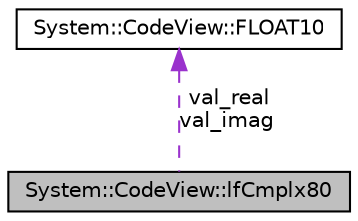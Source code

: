 digraph G
{
  edge [fontname="Helvetica",fontsize="10",labelfontname="Helvetica",labelfontsize="10"];
  node [fontname="Helvetica",fontsize="10",shape=record];
  Node1 [label="System::CodeView::lfCmplx80",height=0.2,width=0.4,color="black", fillcolor="grey75", style="filled" fontcolor="black"];
  Node2 -> Node1 [dir="back",color="darkorchid3",fontsize="10",style="dashed",label=" val_real\nval_imag" ,fontname="Helvetica"];
  Node2 [label="System::CodeView::FLOAT10",height=0.2,width=0.4,color="black", fillcolor="white", style="filled",URL="$struct_system_1_1_code_view_1_1_f_l_o_a_t10.html"];
}
